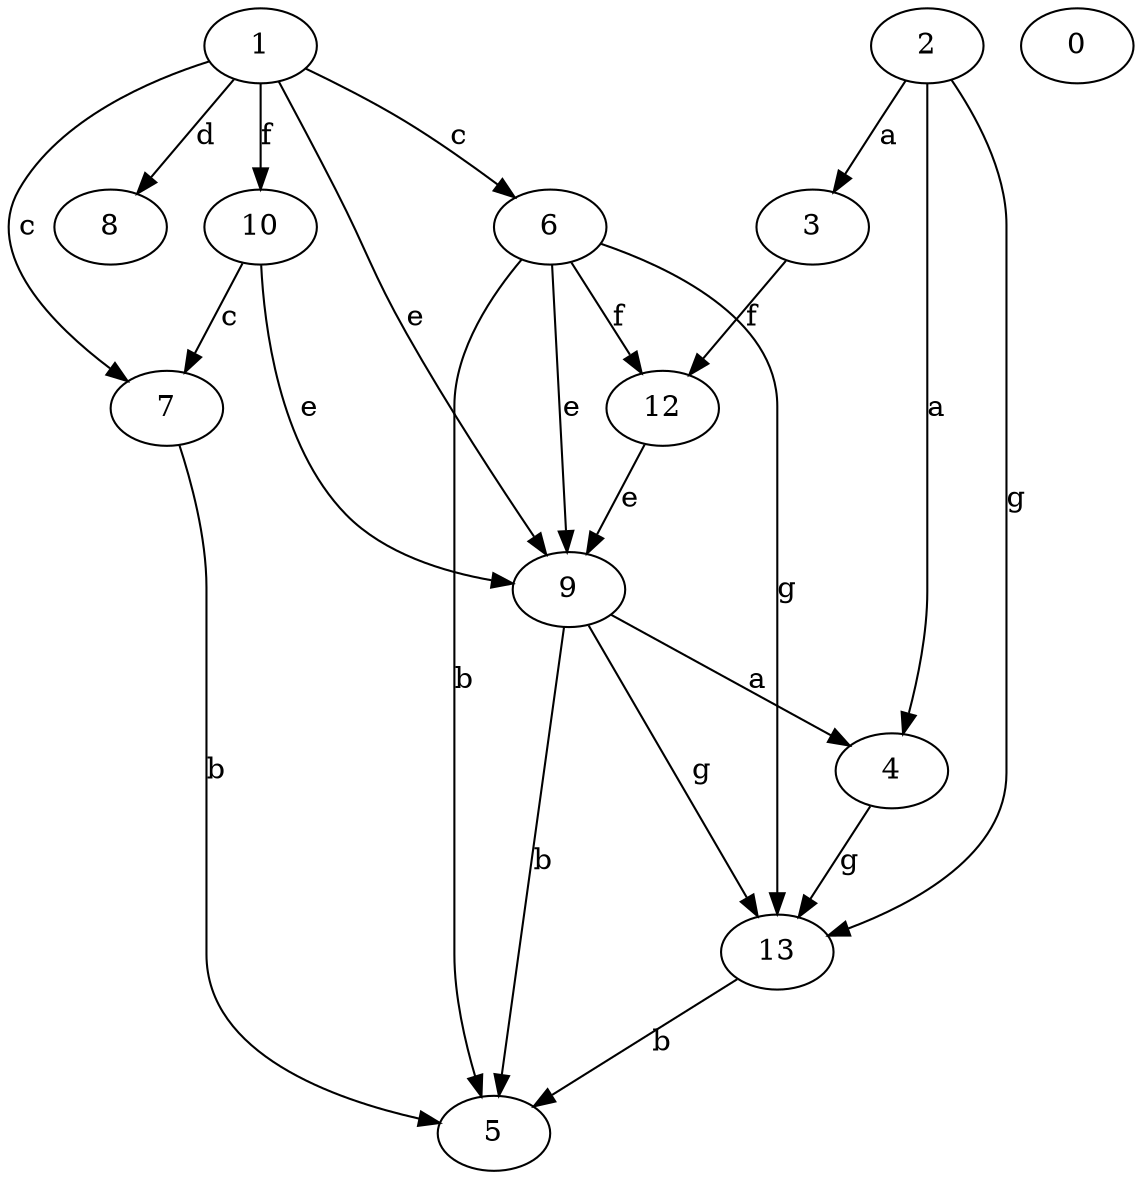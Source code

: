 strict digraph  {
2;
3;
4;
5;
6;
0;
7;
8;
9;
10;
12;
1;
13;
2 -> 3  [label=a];
2 -> 4  [label=a];
2 -> 13  [label=g];
3 -> 12  [label=f];
4 -> 13  [label=g];
6 -> 5  [label=b];
6 -> 9  [label=e];
6 -> 12  [label=f];
6 -> 13  [label=g];
7 -> 5  [label=b];
9 -> 4  [label=a];
9 -> 5  [label=b];
9 -> 13  [label=g];
10 -> 7  [label=c];
10 -> 9  [label=e];
12 -> 9  [label=e];
1 -> 6  [label=c];
1 -> 7  [label=c];
1 -> 8  [label=d];
1 -> 9  [label=e];
1 -> 10  [label=f];
13 -> 5  [label=b];
}
